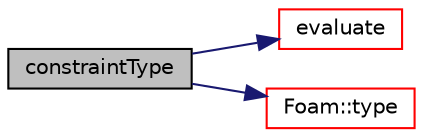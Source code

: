 digraph "constraintType"
{
  bgcolor="transparent";
  edge [fontname="Helvetica",fontsize="10",labelfontname="Helvetica",labelfontsize="10"];
  node [fontname="Helvetica",fontsize="10",shape=record];
  rankdir="LR";
  Node32 [label="constraintType",height=0.2,width=0.4,color="black", fillcolor="grey75", style="filled", fontcolor="black"];
  Node32 -> Node33 [color="midnightblue",fontsize="10",style="solid",fontname="Helvetica"];
  Node33 [label="evaluate",height=0.2,width=0.4,color="red",URL="$a27705.html#ae591186d8bf9e7c4db700390ac9dfff7",tooltip="Evaluate the patch field. "];
  Node32 -> Node35 [color="midnightblue",fontsize="10",style="solid",fontname="Helvetica"];
  Node35 [label="Foam::type",height=0.2,width=0.4,color="red",URL="$a21851.html#aec48583af672626378f501eb9fc32cd1",tooltip="Return the file type: DIRECTORY or FILE. "];
}
